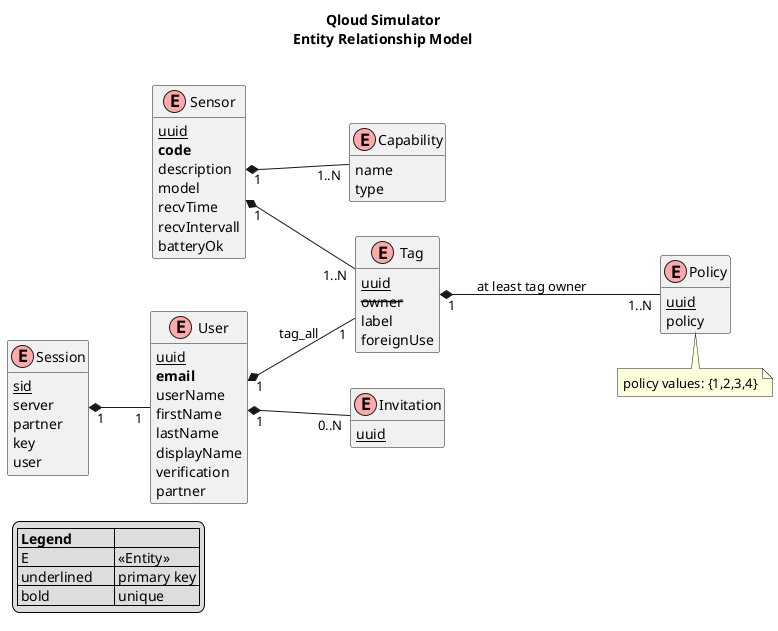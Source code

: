 @startuml

/'
underline - primary key
bold - unique
strike through - deprecated
'/
!define entity(x) class x << (E,#FFAAAA) >>
!define PK(x) <u>x</u>
!define unique(x) <b>x</b>
!define deprecated(x) <s>x</s>
'hide circle
hide methods
hide stereotypes
show <<Entity>> stereotype

title Qloud Simulator\n\
Entity Relationship Model\n\

' diagram orientation
'top to bottom direction
left to right direction

entity(Sensor)  {
  PK(uuid)
  unique(code)
  description
  model
  recvTime
  recvIntervall
  batteryOk
}

entity(Session) {
  PK(sid)
  server
  partner
  key
  user
}

entity(User) {
  PK(uuid)
  unique(email)
  userName
  firstName
  lastName
  displayName
  verification
  partner
}

entity(Tag) {
  PK(uuid)
  deprecated(owner)
  label
  foreignUse
  
}

entity(Invitation) {
  PK(uuid)
}

entity(Capability) {
  name
  type
}

entity(Policy) {
  PK(uuid)
  policy
}
note bottom: policy values: {1,2,3,4}

Session "1" *-- "1" User
User "1" *-- "0..N" Invitation
User "1" *-- "1" Tag : tag_all
Sensor "1" *-- "1..N" Capability
Sensor "1" *-- "1..N" Tag
Tag "1" *-- "1..N" Policy : at least tag owner


legend left
|= Legend         |=  |
| E               | <<Entity>>  |
| underlined      | primary key |
| bold            | unique      |
endlegend

@enduml
